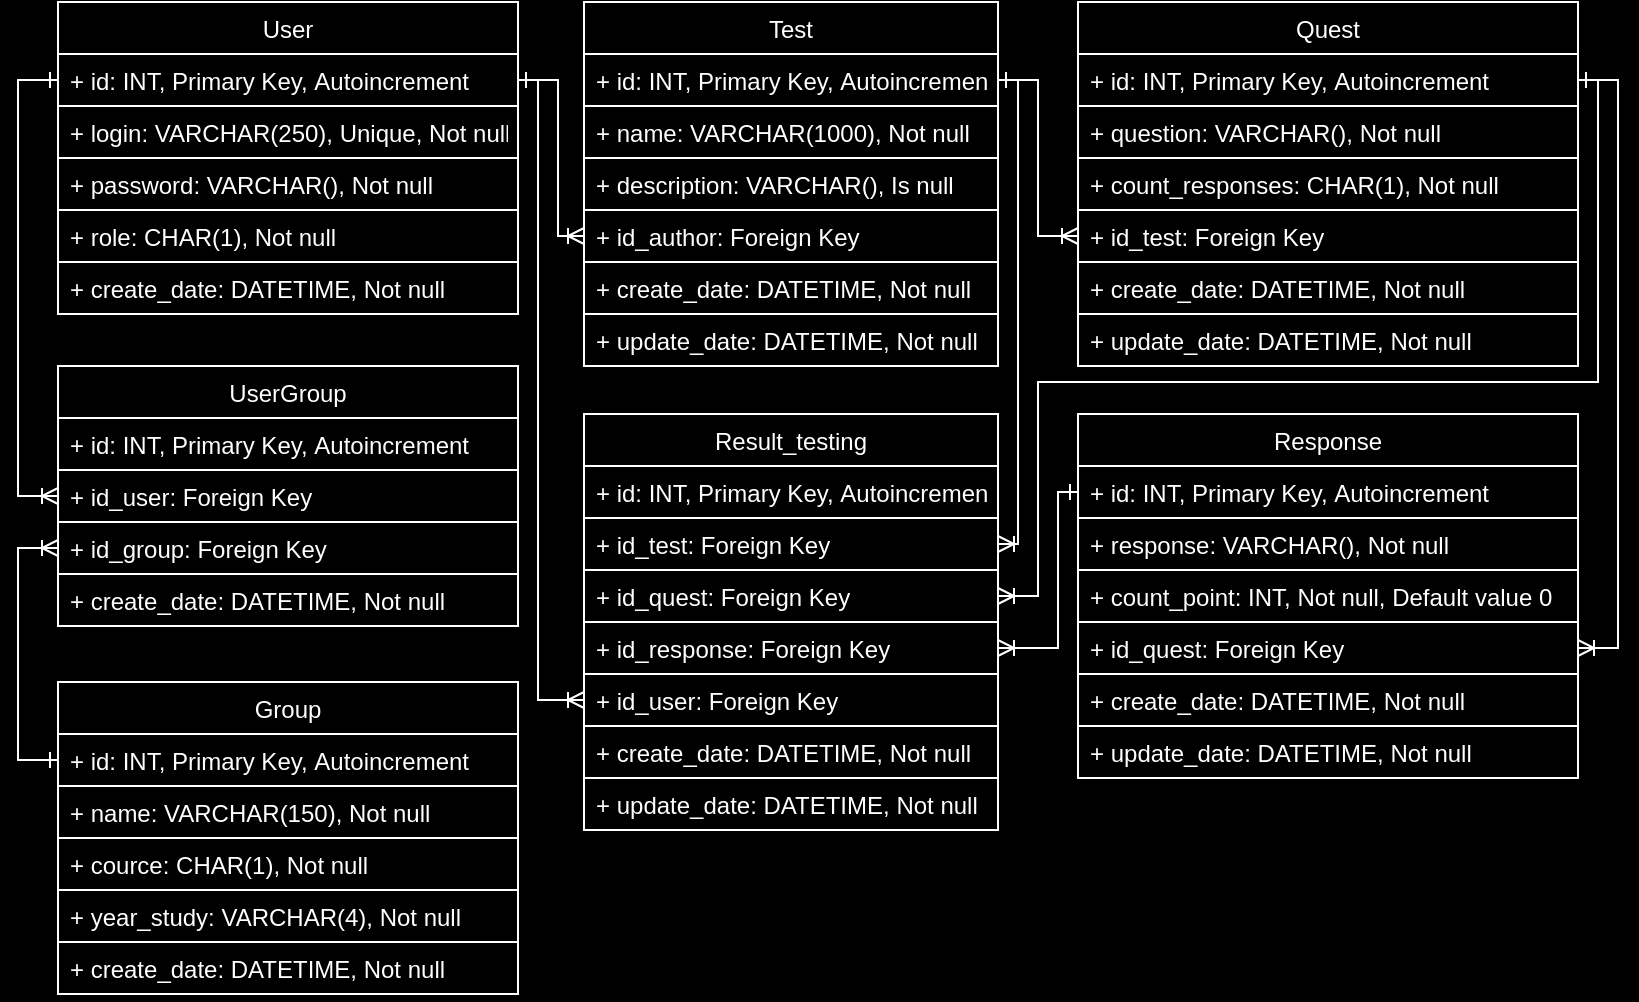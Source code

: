 <mxfile version="22.1.16" type="device">
  <diagram id="C5RBs43oDa-KdzZeNtuy" name="Page-1">
    <mxGraphModel dx="1594" dy="760" grid="0" gridSize="10" guides="1" tooltips="1" connect="1" arrows="1" fold="1" page="0" pageScale="1" pageWidth="827" pageHeight="1169" background="#000000" math="0" shadow="0">
      <root>
        <mxCell id="WIyWlLk6GJQsqaUBKTNV-0" />
        <mxCell id="WIyWlLk6GJQsqaUBKTNV-1" parent="WIyWlLk6GJQsqaUBKTNV-0" />
        <mxCell id="CfD4FoiF6nNvBr-aVgtz-0" value="User" style="swimlane;fontStyle=0;childLayout=stackLayout;horizontal=1;startSize=26;fillColor=none;horizontalStack=0;resizeParent=1;resizeParentMax=0;resizeLast=0;collapsible=1;marginBottom=0;strokeColor=#FFFFFF;fontColor=#FFFFFF;" parent="WIyWlLk6GJQsqaUBKTNV-1" vertex="1">
          <mxGeometry x="10" y="40" width="230" height="156" as="geometry" />
        </mxCell>
        <mxCell id="CfD4FoiF6nNvBr-aVgtz-1" value="+ id: INT, Primary Key, Autoincrement" style="text;strokeColor=#FFFFFF;fillColor=none;align=left;verticalAlign=top;spacingLeft=4;spacingRight=4;overflow=hidden;rotatable=0;points=[[0,0.5],[1,0.5]];portConstraint=eastwest;fontColor=#FFFFFF;" parent="CfD4FoiF6nNvBr-aVgtz-0" vertex="1">
          <mxGeometry y="26" width="230" height="26" as="geometry" />
        </mxCell>
        <mxCell id="CfD4FoiF6nNvBr-aVgtz-2" value="+ login: VARCHAR(250), Unique, Not null" style="text;strokeColor=#FFFFFF;fillColor=none;align=left;verticalAlign=top;spacingLeft=4;spacingRight=4;overflow=hidden;rotatable=0;points=[[0,0.5],[1,0.5]];portConstraint=eastwest;fontColor=#FFFFFF;" parent="CfD4FoiF6nNvBr-aVgtz-0" vertex="1">
          <mxGeometry y="52" width="230" height="26" as="geometry" />
        </mxCell>
        <mxCell id="CfD4FoiF6nNvBr-aVgtz-3" value="+ password: VARCHAR(), Not null" style="text;strokeColor=#FFFFFF;fillColor=none;align=left;verticalAlign=top;spacingLeft=4;spacingRight=4;overflow=hidden;rotatable=0;points=[[0,0.5],[1,0.5]];portConstraint=eastwest;fontColor=#FFFFFF;" parent="CfD4FoiF6nNvBr-aVgtz-0" vertex="1">
          <mxGeometry y="78" width="230" height="26" as="geometry" />
        </mxCell>
        <mxCell id="CfD4FoiF6nNvBr-aVgtz-24" value="+ role: CHAR(1), Not null" style="text;strokeColor=#FFFFFF;fillColor=none;align=left;verticalAlign=top;spacingLeft=4;spacingRight=4;overflow=hidden;rotatable=0;points=[[0,0.5],[1,0.5]];portConstraint=eastwest;fontColor=#FFFFFF;" parent="CfD4FoiF6nNvBr-aVgtz-0" vertex="1">
          <mxGeometry y="104" width="230" height="26" as="geometry" />
        </mxCell>
        <mxCell id="CfD4FoiF6nNvBr-aVgtz-25" value="+ create_date: DATETIME, Not null" style="text;strokeColor=#FFFFFF;fillColor=none;align=left;verticalAlign=top;spacingLeft=4;spacingRight=4;overflow=hidden;rotatable=0;points=[[0,0.5],[1,0.5]];portConstraint=eastwest;fontSize=12;fontColor=#FFFFFF;" parent="CfD4FoiF6nNvBr-aVgtz-0" vertex="1">
          <mxGeometry y="130" width="230" height="26" as="geometry" />
        </mxCell>
        <mxCell id="CfD4FoiF6nNvBr-aVgtz-4" value="Group" style="swimlane;fontStyle=0;childLayout=stackLayout;horizontal=1;startSize=26;fillColor=none;horizontalStack=0;resizeParent=1;resizeParentMax=0;resizeLast=0;collapsible=1;marginBottom=0;strokeColor=#FFFFFF;fontColor=#FFFFFF;" parent="WIyWlLk6GJQsqaUBKTNV-1" vertex="1">
          <mxGeometry x="10" y="380" width="230" height="156" as="geometry" />
        </mxCell>
        <mxCell id="CfD4FoiF6nNvBr-aVgtz-5" value="+ id: INT, Primary Key, Autoincrement" style="text;strokeColor=#FFFFFF;fillColor=none;align=left;verticalAlign=top;spacingLeft=4;spacingRight=4;overflow=hidden;rotatable=0;points=[[0,0.5],[1,0.5]];portConstraint=eastwest;fontColor=#FFFFFF;" parent="CfD4FoiF6nNvBr-aVgtz-4" vertex="1">
          <mxGeometry y="26" width="230" height="26" as="geometry" />
        </mxCell>
        <mxCell id="CfD4FoiF6nNvBr-aVgtz-6" value="+ name: VARCHAR(150), Not null" style="text;strokeColor=#FFFFFF;fillColor=none;align=left;verticalAlign=top;spacingLeft=4;spacingRight=4;overflow=hidden;rotatable=0;points=[[0,0.5],[1,0.5]];portConstraint=eastwest;fontColor=#FFFFFF;" parent="CfD4FoiF6nNvBr-aVgtz-4" vertex="1">
          <mxGeometry y="52" width="230" height="26" as="geometry" />
        </mxCell>
        <mxCell id="CfD4FoiF6nNvBr-aVgtz-7" value="+ cource: CHAR(1), Not null" style="text;strokeColor=#FFFFFF;fillColor=none;align=left;verticalAlign=top;spacingLeft=4;spacingRight=4;overflow=hidden;rotatable=0;points=[[0,0.5],[1,0.5]];portConstraint=eastwest;fontColor=#FFFFFF;" parent="CfD4FoiF6nNvBr-aVgtz-4" vertex="1">
          <mxGeometry y="78" width="230" height="26" as="geometry" />
        </mxCell>
        <mxCell id="CfD4FoiF6nNvBr-aVgtz-26" value="+ year_study: VARCHAR(4), Not null" style="text;strokeColor=#FFFFFF;fillColor=none;align=left;verticalAlign=top;spacingLeft=4;spacingRight=4;overflow=hidden;rotatable=0;points=[[0,0.5],[1,0.5]];portConstraint=eastwest;fontColor=#FFFFFF;" parent="CfD4FoiF6nNvBr-aVgtz-4" vertex="1">
          <mxGeometry y="104" width="230" height="26" as="geometry" />
        </mxCell>
        <mxCell id="CfD4FoiF6nNvBr-aVgtz-27" value="+ create_date: DATETIME, Not null" style="text;strokeColor=#FFFFFF;fillColor=none;align=left;verticalAlign=top;spacingLeft=4;spacingRight=4;overflow=hidden;rotatable=0;points=[[0,0.5],[1,0.5]];portConstraint=eastwest;fontColor=#FFFFFF;" parent="CfD4FoiF6nNvBr-aVgtz-4" vertex="1">
          <mxGeometry y="130" width="230" height="26" as="geometry" />
        </mxCell>
        <mxCell id="CfD4FoiF6nNvBr-aVgtz-8" value="Quest" style="swimlane;fontStyle=0;childLayout=stackLayout;horizontal=1;startSize=26;fillColor=none;horizontalStack=0;resizeParent=1;resizeParentMax=0;resizeLast=0;collapsible=1;marginBottom=0;strokeColor=#FFFFFF;fontColor=#FFFFFF;" parent="WIyWlLk6GJQsqaUBKTNV-1" vertex="1">
          <mxGeometry x="520" y="40" width="250" height="182" as="geometry" />
        </mxCell>
        <mxCell id="CfD4FoiF6nNvBr-aVgtz-9" value="+ id: INT, Primary Key, Autoincrement" style="text;strokeColor=#FFFFFF;fillColor=none;align=left;verticalAlign=top;spacingLeft=4;spacingRight=4;overflow=hidden;rotatable=0;points=[[0,0.5],[1,0.5]];portConstraint=eastwest;fontColor=#FFFFFF;" parent="CfD4FoiF6nNvBr-aVgtz-8" vertex="1">
          <mxGeometry y="26" width="250" height="26" as="geometry" />
        </mxCell>
        <mxCell id="CfD4FoiF6nNvBr-aVgtz-10" value="+ question: VARCHAR(), Not null" style="text;strokeColor=#FFFFFF;fillColor=none;align=left;verticalAlign=top;spacingLeft=4;spacingRight=4;overflow=hidden;rotatable=0;points=[[0,0.5],[1,0.5]];portConstraint=eastwest;fontColor=#FFFFFF;" parent="CfD4FoiF6nNvBr-aVgtz-8" vertex="1">
          <mxGeometry y="52" width="250" height="26" as="geometry" />
        </mxCell>
        <mxCell id="CfD4FoiF6nNvBr-aVgtz-11" value="+ count_responses: CHAR(1), Not null" style="text;strokeColor=#FFFFFF;fillColor=none;align=left;verticalAlign=top;spacingLeft=4;spacingRight=4;overflow=hidden;rotatable=0;points=[[0,0.5],[1,0.5]];portConstraint=eastwest;fontColor=#FFFFFF;" parent="CfD4FoiF6nNvBr-aVgtz-8" vertex="1">
          <mxGeometry y="78" width="250" height="26" as="geometry" />
        </mxCell>
        <mxCell id="CfD4FoiF6nNvBr-aVgtz-36" value="+ id_test: Foreign Key" style="text;strokeColor=#FFFFFF;fillColor=none;align=left;verticalAlign=top;spacingLeft=4;spacingRight=4;overflow=hidden;rotatable=0;points=[[0,0.5],[1,0.5]];portConstraint=eastwest;fontColor=#FFFFFF;" parent="CfD4FoiF6nNvBr-aVgtz-8" vertex="1">
          <mxGeometry y="104" width="250" height="26" as="geometry" />
        </mxCell>
        <mxCell id="CfD4FoiF6nNvBr-aVgtz-37" value="+ create_date: DATETIME, Not null" style="text;strokeColor=#FFFFFF;fillColor=none;align=left;verticalAlign=top;spacingLeft=4;spacingRight=4;overflow=hidden;rotatable=0;points=[[0,0.5],[1,0.5]];portConstraint=eastwest;fontColor=#FFFFFF;" parent="CfD4FoiF6nNvBr-aVgtz-8" vertex="1">
          <mxGeometry y="130" width="250" height="26" as="geometry" />
        </mxCell>
        <mxCell id="CfD4FoiF6nNvBr-aVgtz-38" value="+ update_date: DATETIME, Not null" style="text;strokeColor=#FFFFFF;fillColor=none;align=left;verticalAlign=top;spacingLeft=4;spacingRight=4;overflow=hidden;rotatable=0;points=[[0,0.5],[1,0.5]];portConstraint=eastwest;fontColor=#FFFFFF;" parent="CfD4FoiF6nNvBr-aVgtz-8" vertex="1">
          <mxGeometry y="156" width="250" height="26" as="geometry" />
        </mxCell>
        <mxCell id="CfD4FoiF6nNvBr-aVgtz-12" value="Response" style="swimlane;fontStyle=0;childLayout=stackLayout;horizontal=1;startSize=26;fillColor=none;horizontalStack=0;resizeParent=1;resizeParentMax=0;resizeLast=0;collapsible=1;marginBottom=0;strokeColor=#FFFFFF;fontColor=#FFFFFF;" parent="WIyWlLk6GJQsqaUBKTNV-1" vertex="1">
          <mxGeometry x="520" y="246" width="250" height="182" as="geometry" />
        </mxCell>
        <mxCell id="CfD4FoiF6nNvBr-aVgtz-13" value="+ id: INT, Primary Key, Autoincrement" style="text;strokeColor=#FFFFFF;fillColor=none;align=left;verticalAlign=top;spacingLeft=4;spacingRight=4;overflow=hidden;rotatable=0;points=[[0,0.5],[1,0.5]];portConstraint=eastwest;fontColor=#FFFFFF;" parent="CfD4FoiF6nNvBr-aVgtz-12" vertex="1">
          <mxGeometry y="26" width="250" height="26" as="geometry" />
        </mxCell>
        <mxCell id="CfD4FoiF6nNvBr-aVgtz-14" value="+ response: VARCHAR(), Not null" style="text;strokeColor=#FFFFFF;fillColor=none;align=left;verticalAlign=top;spacingLeft=4;spacingRight=4;overflow=hidden;rotatable=0;points=[[0,0.5],[1,0.5]];portConstraint=eastwest;fontColor=#FFFFFF;" parent="CfD4FoiF6nNvBr-aVgtz-12" vertex="1">
          <mxGeometry y="52" width="250" height="26" as="geometry" />
        </mxCell>
        <mxCell id="CfD4FoiF6nNvBr-aVgtz-15" value="+ count_point: INT, Not null, Default value 0" style="text;strokeColor=#FFFFFF;fillColor=none;align=left;verticalAlign=top;spacingLeft=4;spacingRight=4;overflow=hidden;rotatable=0;points=[[0,0.5],[1,0.5]];portConstraint=eastwest;fontColor=#FFFFFF;" parent="CfD4FoiF6nNvBr-aVgtz-12" vertex="1">
          <mxGeometry y="78" width="250" height="26" as="geometry" />
        </mxCell>
        <mxCell id="CfD4FoiF6nNvBr-aVgtz-39" value="+ id_quest: Foreign Key" style="text;strokeColor=#FFFFFF;fillColor=none;align=left;verticalAlign=top;spacingLeft=4;spacingRight=4;overflow=hidden;rotatable=0;points=[[0,0.5],[1,0.5]];portConstraint=eastwest;fontColor=#FFFFFF;" parent="CfD4FoiF6nNvBr-aVgtz-12" vertex="1">
          <mxGeometry y="104" width="250" height="26" as="geometry" />
        </mxCell>
        <mxCell id="CfD4FoiF6nNvBr-aVgtz-40" value="+ create_date: DATETIME, Not null" style="text;strokeColor=#FFFFFF;fillColor=none;align=left;verticalAlign=top;spacingLeft=4;spacingRight=4;overflow=hidden;rotatable=0;points=[[0,0.5],[1,0.5]];portConstraint=eastwest;fontColor=#FFFFFF;" parent="CfD4FoiF6nNvBr-aVgtz-12" vertex="1">
          <mxGeometry y="130" width="250" height="26" as="geometry" />
        </mxCell>
        <mxCell id="CfD4FoiF6nNvBr-aVgtz-41" value="+ update_date: DATETIME, Not null" style="text;strokeColor=#FFFFFF;fillColor=none;align=left;verticalAlign=top;spacingLeft=4;spacingRight=4;overflow=hidden;rotatable=0;points=[[0,0.5],[1,0.5]];portConstraint=eastwest;fontColor=#FFFFFF;" parent="CfD4FoiF6nNvBr-aVgtz-12" vertex="1">
          <mxGeometry y="156" width="250" height="26" as="geometry" />
        </mxCell>
        <mxCell id="CfD4FoiF6nNvBr-aVgtz-16" value="Result_testing" style="swimlane;fontStyle=0;childLayout=stackLayout;horizontal=1;startSize=26;fillColor=none;horizontalStack=0;resizeParent=1;resizeParentMax=0;resizeLast=0;collapsible=1;marginBottom=0;strokeColor=#FFFFFF;fontColor=#FFFFFF;" parent="WIyWlLk6GJQsqaUBKTNV-1" vertex="1">
          <mxGeometry x="273" y="246" width="207" height="208" as="geometry" />
        </mxCell>
        <mxCell id="CfD4FoiF6nNvBr-aVgtz-17" value="+ id: INT, Primary Key, Autoincrement" style="text;strokeColor=#FFFFFF;fillColor=none;align=left;verticalAlign=top;spacingLeft=4;spacingRight=4;overflow=hidden;rotatable=0;points=[[0,0.5],[1,0.5]];portConstraint=eastwest;fontColor=#FFFFFF;" parent="CfD4FoiF6nNvBr-aVgtz-16" vertex="1">
          <mxGeometry y="26" width="207" height="26" as="geometry" />
        </mxCell>
        <mxCell id="CfD4FoiF6nNvBr-aVgtz-18" value="+ id_test: Foreign Key" style="text;strokeColor=#FFFFFF;fillColor=none;align=left;verticalAlign=top;spacingLeft=4;spacingRight=4;overflow=hidden;rotatable=0;points=[[0,0.5],[1,0.5]];portConstraint=eastwest;fontColor=#FFFFFF;" parent="CfD4FoiF6nNvBr-aVgtz-16" vertex="1">
          <mxGeometry y="52" width="207" height="26" as="geometry" />
        </mxCell>
        <mxCell id="CfD4FoiF6nNvBr-aVgtz-42" value="+ id_quest: Foreign Key" style="text;strokeColor=#FFFFFF;fillColor=none;align=left;verticalAlign=top;spacingLeft=4;spacingRight=4;overflow=hidden;rotatable=0;points=[[0,0.5],[1,0.5]];portConstraint=eastwest;fontColor=#FFFFFF;" parent="CfD4FoiF6nNvBr-aVgtz-16" vertex="1">
          <mxGeometry y="78" width="207" height="26" as="geometry" />
        </mxCell>
        <mxCell id="CfD4FoiF6nNvBr-aVgtz-43" value="+ id_response: Foreign Key" style="text;strokeColor=#FFFFFF;fillColor=none;align=left;verticalAlign=top;spacingLeft=4;spacingRight=4;overflow=hidden;rotatable=0;points=[[0,0.5],[1,0.5]];portConstraint=eastwest;fontColor=#FFFFFF;" parent="CfD4FoiF6nNvBr-aVgtz-16" vertex="1">
          <mxGeometry y="104" width="207" height="26" as="geometry" />
        </mxCell>
        <mxCell id="CfD4FoiF6nNvBr-aVgtz-44" value="+ id_user: Foreign Key" style="text;strokeColor=#FFFFFF;fillColor=none;align=left;verticalAlign=top;spacingLeft=4;spacingRight=4;overflow=hidden;rotatable=0;points=[[0,0.5],[1,0.5]];portConstraint=eastwest;fontColor=#FFFFFF;" parent="CfD4FoiF6nNvBr-aVgtz-16" vertex="1">
          <mxGeometry y="130" width="207" height="26" as="geometry" />
        </mxCell>
        <mxCell id="CfD4FoiF6nNvBr-aVgtz-45" value="+ create_date: DATETIME, Not null" style="text;strokeColor=#FFFFFF;fillColor=none;align=left;verticalAlign=top;spacingLeft=4;spacingRight=4;overflow=hidden;rotatable=0;points=[[0,0.5],[1,0.5]];portConstraint=eastwest;fontColor=#FFFFFF;" parent="CfD4FoiF6nNvBr-aVgtz-16" vertex="1">
          <mxGeometry y="156" width="207" height="26" as="geometry" />
        </mxCell>
        <mxCell id="CfD4FoiF6nNvBr-aVgtz-46" value="+ update_date: DATETIME, Not null" style="text;strokeColor=#FFFFFF;fillColor=none;align=left;verticalAlign=top;spacingLeft=4;spacingRight=4;overflow=hidden;rotatable=0;points=[[0,0.5],[1,0.5]];portConstraint=eastwest;fontColor=#FFFFFF;" parent="CfD4FoiF6nNvBr-aVgtz-16" vertex="1">
          <mxGeometry y="182" width="207" height="26" as="geometry" />
        </mxCell>
        <mxCell id="CfD4FoiF6nNvBr-aVgtz-20" value="Test" style="swimlane;fontStyle=0;childLayout=stackLayout;horizontal=1;startSize=26;fillColor=none;horizontalStack=0;resizeParent=1;resizeParentMax=0;resizeLast=0;collapsible=1;marginBottom=0;strokeColor=#FFFFFF;fontColor=#FFFFFF;" parent="WIyWlLk6GJQsqaUBKTNV-1" vertex="1">
          <mxGeometry x="273" y="40" width="207" height="182" as="geometry" />
        </mxCell>
        <mxCell id="CfD4FoiF6nNvBr-aVgtz-21" value="+ id: INT, Primary Key, Autoincrement" style="text;strokeColor=#FFFFFF;fillColor=none;align=left;verticalAlign=top;spacingLeft=4;spacingRight=4;overflow=hidden;rotatable=0;points=[[0,0.5],[1,0.5]];portConstraint=eastwest;fontColor=#FFFFFF;" parent="CfD4FoiF6nNvBr-aVgtz-20" vertex="1">
          <mxGeometry y="26" width="207" height="26" as="geometry" />
        </mxCell>
        <mxCell id="CfD4FoiF6nNvBr-aVgtz-22" value="+ name: VARCHAR(1000), Not null" style="text;strokeColor=#FFFFFF;fillColor=none;align=left;verticalAlign=top;spacingLeft=4;spacingRight=4;overflow=hidden;rotatable=0;points=[[0,0.5],[1,0.5]];portConstraint=eastwest;fontColor=#FFFFFF;" parent="CfD4FoiF6nNvBr-aVgtz-20" vertex="1">
          <mxGeometry y="52" width="207" height="26" as="geometry" />
        </mxCell>
        <mxCell id="CfD4FoiF6nNvBr-aVgtz-23" value="+ description: VARCHAR(), Is null" style="text;strokeColor=#FFFFFF;fillColor=none;align=left;verticalAlign=top;spacingLeft=4;spacingRight=4;overflow=hidden;rotatable=0;points=[[0,0.5],[1,0.5]];portConstraint=eastwest;fontColor=#FFFFFF;" parent="CfD4FoiF6nNvBr-aVgtz-20" vertex="1">
          <mxGeometry y="78" width="207" height="26" as="geometry" />
        </mxCell>
        <mxCell id="CfD4FoiF6nNvBr-aVgtz-33" value="+ id_author: Foreign Key" style="text;strokeColor=#FFFFFF;fillColor=none;align=left;verticalAlign=top;spacingLeft=4;spacingRight=4;overflow=hidden;rotatable=0;points=[[0,0.5],[1,0.5]];portConstraint=eastwest;fontColor=#FFFFFF;" parent="CfD4FoiF6nNvBr-aVgtz-20" vertex="1">
          <mxGeometry y="104" width="207" height="26" as="geometry" />
        </mxCell>
        <mxCell id="CfD4FoiF6nNvBr-aVgtz-34" value="+ create_date: DATETIME, Not null" style="text;strokeColor=#FFFFFF;fillColor=none;align=left;verticalAlign=top;spacingLeft=4;spacingRight=4;overflow=hidden;rotatable=0;points=[[0,0.5],[1,0.5]];portConstraint=eastwest;fontColor=#FFFFFF;" parent="CfD4FoiF6nNvBr-aVgtz-20" vertex="1">
          <mxGeometry y="130" width="207" height="26" as="geometry" />
        </mxCell>
        <mxCell id="CfD4FoiF6nNvBr-aVgtz-35" value="+ update_date: DATETIME, Not null" style="text;strokeColor=#FFFFFF;fillColor=none;align=left;verticalAlign=top;spacingLeft=4;spacingRight=4;overflow=hidden;rotatable=0;points=[[0,0.5],[1,0.5]];portConstraint=eastwest;fontColor=#FFFFFF;" parent="CfD4FoiF6nNvBr-aVgtz-20" vertex="1">
          <mxGeometry y="156" width="207" height="26" as="geometry" />
        </mxCell>
        <mxCell id="CfD4FoiF6nNvBr-aVgtz-28" value="UserGroup" style="swimlane;fontStyle=0;childLayout=stackLayout;horizontal=1;startSize=26;fillColor=none;horizontalStack=0;resizeParent=1;resizeParentMax=0;resizeLast=0;collapsible=1;marginBottom=0;strokeColor=#FFFFFF;fontColor=#FFFFFF;" parent="WIyWlLk6GJQsqaUBKTNV-1" vertex="1">
          <mxGeometry x="10" y="222" width="230" height="130" as="geometry" />
        </mxCell>
        <mxCell id="CfD4FoiF6nNvBr-aVgtz-29" value="+ id: INT, Primary Key, Autoincrement" style="text;strokeColor=#FFFFFF;fillColor=none;align=left;verticalAlign=top;spacingLeft=4;spacingRight=4;overflow=hidden;rotatable=0;points=[[0,0.5],[1,0.5]];portConstraint=eastwest;fontColor=#FFFFFF;" parent="CfD4FoiF6nNvBr-aVgtz-28" vertex="1">
          <mxGeometry y="26" width="230" height="26" as="geometry" />
        </mxCell>
        <mxCell id="CfD4FoiF6nNvBr-aVgtz-30" value="+ id_user: Foreign Key" style="text;strokeColor=#FFFFFF;fillColor=none;align=left;verticalAlign=top;spacingLeft=4;spacingRight=4;overflow=hidden;rotatable=0;points=[[0,0.5],[1,0.5]];portConstraint=eastwest;fontColor=#FFFFFF;" parent="CfD4FoiF6nNvBr-aVgtz-28" vertex="1">
          <mxGeometry y="52" width="230" height="26" as="geometry" />
        </mxCell>
        <mxCell id="CfD4FoiF6nNvBr-aVgtz-31" value="+ id_group: Foreign Key" style="text;strokeColor=#FFFFFF;fillColor=none;align=left;verticalAlign=top;spacingLeft=4;spacingRight=4;overflow=hidden;rotatable=0;points=[[0,0.5],[1,0.5]];portConstraint=eastwest;fontColor=#FFFFFF;" parent="CfD4FoiF6nNvBr-aVgtz-28" vertex="1">
          <mxGeometry y="78" width="230" height="26" as="geometry" />
        </mxCell>
        <mxCell id="CfD4FoiF6nNvBr-aVgtz-32" value="+ create_date: DATETIME, Not null" style="text;strokeColor=#FFFFFF;fillColor=none;align=left;verticalAlign=top;spacingLeft=4;spacingRight=4;overflow=hidden;rotatable=0;points=[[0,0.5],[1,0.5]];portConstraint=eastwest;fontColor=#FFFFFF;" parent="CfD4FoiF6nNvBr-aVgtz-28" vertex="1">
          <mxGeometry y="104" width="230" height="26" as="geometry" />
        </mxCell>
        <mxCell id="CfD4FoiF6nNvBr-aVgtz-47" value="" style="edgeStyle=orthogonalEdgeStyle;fontSize=12;html=1;endArrow=ERoneToMany;startArrow=ERone;rounded=0;startFill=0;endFill=0;entryX=0;entryY=0.5;entryDx=0;entryDy=0;exitX=0;exitY=0.5;exitDx=0;exitDy=0;strokeColor=#FFFFFF;fontColor=#FFFFFF;" parent="WIyWlLk6GJQsqaUBKTNV-1" source="CfD4FoiF6nNvBr-aVgtz-5" target="CfD4FoiF6nNvBr-aVgtz-31" edge="1">
          <mxGeometry width="100" height="100" relative="1" as="geometry">
            <mxPoint x="-50" y="470" as="sourcePoint" />
            <mxPoint x="-160" y="460" as="targetPoint" />
            <Array as="points">
              <mxPoint x="-10" y="419" />
              <mxPoint x="-10" y="313" />
            </Array>
          </mxGeometry>
        </mxCell>
        <mxCell id="CfD4FoiF6nNvBr-aVgtz-48" value="" style="edgeStyle=orthogonalEdgeStyle;fontSize=12;html=1;endArrow=ERoneToMany;startArrow=ERone;rounded=0;startFill=0;endFill=0;entryX=0;entryY=0.5;entryDx=0;entryDy=0;exitX=0;exitY=0.5;exitDx=0;exitDy=0;strokeColor=#FFFFFF;fontColor=#FFFFFF;" parent="WIyWlLk6GJQsqaUBKTNV-1" source="CfD4FoiF6nNvBr-aVgtz-1" target="CfD4FoiF6nNvBr-aVgtz-30" edge="1">
          <mxGeometry width="100" height="100" relative="1" as="geometry">
            <mxPoint x="-40" y="352" as="sourcePoint" />
            <mxPoint x="-40" y="246" as="targetPoint" />
            <Array as="points">
              <mxPoint x="-10" y="79" />
              <mxPoint x="-10" y="287" />
            </Array>
          </mxGeometry>
        </mxCell>
        <mxCell id="CfD4FoiF6nNvBr-aVgtz-49" value="" style="edgeStyle=orthogonalEdgeStyle;fontSize=12;html=1;endArrow=ERoneToMany;startArrow=ERone;rounded=0;startFill=0;endFill=0;entryX=0;entryY=0.5;entryDx=0;entryDy=0;exitX=1;exitY=0.5;exitDx=0;exitDy=0;strokeColor=#FFFFFF;fontColor=#FFFFFF;" parent="WIyWlLk6GJQsqaUBKTNV-1" source="CfD4FoiF6nNvBr-aVgtz-1" target="CfD4FoiF6nNvBr-aVgtz-33" edge="1">
          <mxGeometry width="100" height="100" relative="1" as="geometry">
            <mxPoint x="320" y="450.0" as="sourcePoint" />
            <mxPoint x="320" y="658" as="targetPoint" />
            <Array as="points">
              <mxPoint x="260" y="79" />
              <mxPoint x="260" y="157" />
            </Array>
          </mxGeometry>
        </mxCell>
        <mxCell id="CfD4FoiF6nNvBr-aVgtz-50" value="" style="edgeStyle=orthogonalEdgeStyle;fontSize=12;html=1;endArrow=ERoneToMany;startArrow=ERone;rounded=0;startFill=0;endFill=0;exitX=1;exitY=0.5;exitDx=0;exitDy=0;entryX=0;entryY=0.5;entryDx=0;entryDy=0;strokeColor=#FFFFFF;fontColor=#FFFFFF;" parent="WIyWlLk6GJQsqaUBKTNV-1" source="CfD4FoiF6nNvBr-aVgtz-21" target="CfD4FoiF6nNvBr-aVgtz-36" edge="1">
          <mxGeometry width="100" height="100" relative="1" as="geometry">
            <mxPoint x="500" y="150.0" as="sourcePoint" />
            <mxPoint x="530" y="240" as="targetPoint" />
            <Array as="points">
              <mxPoint x="500" y="79" />
              <mxPoint x="500" y="157" />
            </Array>
          </mxGeometry>
        </mxCell>
        <mxCell id="CfD4FoiF6nNvBr-aVgtz-51" value="" style="edgeStyle=orthogonalEdgeStyle;fontSize=12;html=1;endArrow=ERoneToMany;startArrow=ERone;rounded=0;startFill=0;endFill=0;exitX=1;exitY=0.5;exitDx=0;exitDy=0;entryX=1;entryY=0.5;entryDx=0;entryDy=0;strokeColor=#FFFFFF;fontColor=#FFFFFF;" parent="WIyWlLk6GJQsqaUBKTNV-1" source="CfD4FoiF6nNvBr-aVgtz-9" target="CfD4FoiF6nNvBr-aVgtz-39" edge="1">
          <mxGeometry width="100" height="100" relative="1" as="geometry">
            <mxPoint x="790" y="79.0" as="sourcePoint" />
            <mxPoint x="830" y="157" as="targetPoint" />
            <Array as="points">
              <mxPoint x="790" y="79" />
              <mxPoint x="790" y="363" />
            </Array>
          </mxGeometry>
        </mxCell>
        <mxCell id="CfD4FoiF6nNvBr-aVgtz-52" value="" style="edgeStyle=orthogonalEdgeStyle;fontSize=12;html=1;endArrow=ERoneToMany;startArrow=ERone;rounded=0;startFill=0;endFill=0;exitX=1;exitY=0.5;exitDx=0;exitDy=0;entryX=0;entryY=0.5;entryDx=0;entryDy=0;strokeColor=#FFFFFF;fontColor=#FFFFFF;" parent="WIyWlLk6GJQsqaUBKTNV-1" source="CfD4FoiF6nNvBr-aVgtz-1" target="CfD4FoiF6nNvBr-aVgtz-44" edge="1">
          <mxGeometry width="100" height="100" relative="1" as="geometry">
            <mxPoint x="500" y="490.0" as="sourcePoint" />
            <mxPoint x="540" y="568" as="targetPoint" />
            <Array as="points">
              <mxPoint x="250" y="79" />
              <mxPoint x="250" y="389" />
            </Array>
          </mxGeometry>
        </mxCell>
        <mxCell id="CfD4FoiF6nNvBr-aVgtz-53" value="" style="edgeStyle=orthogonalEdgeStyle;fontSize=12;html=1;endArrow=ERoneToMany;startArrow=ERone;rounded=0;startFill=0;endFill=0;exitX=1;exitY=0.5;exitDx=0;exitDy=0;entryX=1;entryY=0.5;entryDx=0;entryDy=0;strokeColor=#FFFFFF;fontColor=#FFFFFF;" parent="WIyWlLk6GJQsqaUBKTNV-1" source="CfD4FoiF6nNvBr-aVgtz-21" target="CfD4FoiF6nNvBr-aVgtz-18" edge="1">
          <mxGeometry width="100" height="100" relative="1" as="geometry">
            <mxPoint x="480" y="168.0" as="sourcePoint" />
            <mxPoint x="520" y="246" as="targetPoint" />
            <Array as="points">
              <mxPoint x="490" y="79" />
              <mxPoint x="490" y="311" />
            </Array>
          </mxGeometry>
        </mxCell>
        <mxCell id="CfD4FoiF6nNvBr-aVgtz-54" value="" style="edgeStyle=orthogonalEdgeStyle;fontSize=12;html=1;endArrow=ERoneToMany;startArrow=ERone;rounded=0;startFill=0;endFill=0;exitX=1;exitY=0.5;exitDx=0;exitDy=0;entryX=1;entryY=0.5;entryDx=0;entryDy=0;strokeColor=#FFFFFF;fontColor=#FFFFFF;" parent="WIyWlLk6GJQsqaUBKTNV-1" source="CfD4FoiF6nNvBr-aVgtz-9" target="CfD4FoiF6nNvBr-aVgtz-42" edge="1">
          <mxGeometry width="100" height="100" relative="1" as="geometry">
            <mxPoint x="540" y="480.0" as="sourcePoint" />
            <mxPoint x="580" y="558" as="targetPoint" />
            <Array as="points">
              <mxPoint x="780" y="79" />
              <mxPoint x="780" y="230" />
              <mxPoint x="500" y="230" />
              <mxPoint x="500" y="337" />
            </Array>
          </mxGeometry>
        </mxCell>
        <mxCell id="CfD4FoiF6nNvBr-aVgtz-55" value="" style="edgeStyle=orthogonalEdgeStyle;fontSize=12;html=1;endArrow=ERoneToMany;startArrow=ERone;rounded=0;startFill=0;endFill=0;exitX=0;exitY=0.5;exitDx=0;exitDy=0;entryX=1;entryY=0.5;entryDx=0;entryDy=0;strokeColor=#FFFFFF;fontColor=#FFFFFF;" parent="WIyWlLk6GJQsqaUBKTNV-1" source="CfD4FoiF6nNvBr-aVgtz-13" target="CfD4FoiF6nNvBr-aVgtz-43" edge="1">
          <mxGeometry width="100" height="100" relative="1" as="geometry">
            <mxPoint x="480" y="500.0" as="sourcePoint" />
            <mxPoint x="520" y="578" as="targetPoint" />
            <Array as="points">
              <mxPoint x="510" y="285" />
              <mxPoint x="510" y="363" />
            </Array>
          </mxGeometry>
        </mxCell>
      </root>
    </mxGraphModel>
  </diagram>
</mxfile>
